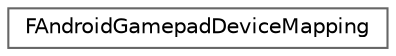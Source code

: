 digraph "Graphical Class Hierarchy"
{
 // INTERACTIVE_SVG=YES
 // LATEX_PDF_SIZE
  bgcolor="transparent";
  edge [fontname=Helvetica,fontsize=10,labelfontname=Helvetica,labelfontsize=10];
  node [fontname=Helvetica,fontsize=10,shape=box,height=0.2,width=0.4];
  rankdir="LR";
  Node0 [id="Node000000",label="FAndroidGamepadDeviceMapping",height=0.2,width=0.4,color="grey40", fillcolor="white", style="filled",URL="$d0/da9/structFAndroidGamepadDeviceMapping.html",tooltip=" "];
}
